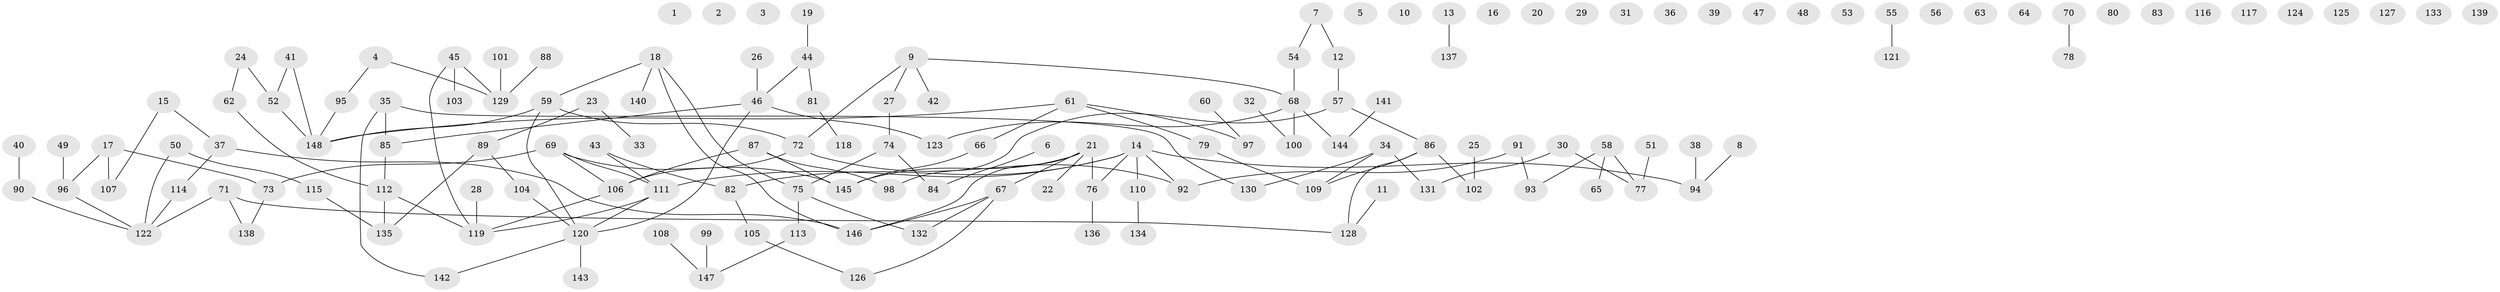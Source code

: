 // Generated by graph-tools (version 1.1) at 2025/40/03/09/25 04:40:47]
// undirected, 148 vertices, 146 edges
graph export_dot {
graph [start="1"]
  node [color=gray90,style=filled];
  1;
  2;
  3;
  4;
  5;
  6;
  7;
  8;
  9;
  10;
  11;
  12;
  13;
  14;
  15;
  16;
  17;
  18;
  19;
  20;
  21;
  22;
  23;
  24;
  25;
  26;
  27;
  28;
  29;
  30;
  31;
  32;
  33;
  34;
  35;
  36;
  37;
  38;
  39;
  40;
  41;
  42;
  43;
  44;
  45;
  46;
  47;
  48;
  49;
  50;
  51;
  52;
  53;
  54;
  55;
  56;
  57;
  58;
  59;
  60;
  61;
  62;
  63;
  64;
  65;
  66;
  67;
  68;
  69;
  70;
  71;
  72;
  73;
  74;
  75;
  76;
  77;
  78;
  79;
  80;
  81;
  82;
  83;
  84;
  85;
  86;
  87;
  88;
  89;
  90;
  91;
  92;
  93;
  94;
  95;
  96;
  97;
  98;
  99;
  100;
  101;
  102;
  103;
  104;
  105;
  106;
  107;
  108;
  109;
  110;
  111;
  112;
  113;
  114;
  115;
  116;
  117;
  118;
  119;
  120;
  121;
  122;
  123;
  124;
  125;
  126;
  127;
  128;
  129;
  130;
  131;
  132;
  133;
  134;
  135;
  136;
  137;
  138;
  139;
  140;
  141;
  142;
  143;
  144;
  145;
  146;
  147;
  148;
  4 -- 95;
  4 -- 129;
  6 -- 84;
  7 -- 12;
  7 -- 54;
  8 -- 94;
  9 -- 27;
  9 -- 42;
  9 -- 68;
  9 -- 72;
  11 -- 128;
  12 -- 57;
  13 -- 137;
  14 -- 76;
  14 -- 82;
  14 -- 92;
  14 -- 94;
  14 -- 110;
  14 -- 111;
  15 -- 37;
  15 -- 107;
  17 -- 73;
  17 -- 96;
  17 -- 107;
  18 -- 59;
  18 -- 75;
  18 -- 140;
  18 -- 146;
  19 -- 44;
  21 -- 22;
  21 -- 67;
  21 -- 76;
  21 -- 145;
  21 -- 146;
  23 -- 33;
  23 -- 89;
  24 -- 52;
  24 -- 62;
  25 -- 102;
  26 -- 46;
  27 -- 74;
  28 -- 119;
  30 -- 77;
  30 -- 131;
  32 -- 100;
  34 -- 109;
  34 -- 130;
  34 -- 131;
  35 -- 85;
  35 -- 130;
  35 -- 142;
  37 -- 114;
  37 -- 146;
  38 -- 94;
  40 -- 90;
  41 -- 52;
  41 -- 148;
  43 -- 82;
  43 -- 111;
  44 -- 46;
  44 -- 81;
  45 -- 103;
  45 -- 119;
  45 -- 129;
  46 -- 85;
  46 -- 120;
  46 -- 123;
  49 -- 96;
  50 -- 115;
  50 -- 122;
  51 -- 77;
  52 -- 148;
  54 -- 68;
  55 -- 121;
  57 -- 86;
  57 -- 98;
  58 -- 65;
  58 -- 77;
  58 -- 93;
  59 -- 72;
  59 -- 120;
  59 -- 148;
  60 -- 97;
  61 -- 66;
  61 -- 79;
  61 -- 97;
  61 -- 148;
  62 -- 112;
  66 -- 145;
  67 -- 126;
  67 -- 132;
  67 -- 146;
  68 -- 100;
  68 -- 123;
  68 -- 144;
  69 -- 73;
  69 -- 106;
  69 -- 111;
  69 -- 145;
  70 -- 78;
  71 -- 122;
  71 -- 128;
  71 -- 138;
  72 -- 92;
  72 -- 106;
  73 -- 138;
  74 -- 75;
  74 -- 84;
  75 -- 113;
  75 -- 132;
  76 -- 136;
  79 -- 109;
  81 -- 118;
  82 -- 105;
  85 -- 112;
  86 -- 102;
  86 -- 109;
  86 -- 128;
  87 -- 98;
  87 -- 106;
  87 -- 145;
  88 -- 129;
  89 -- 104;
  89 -- 135;
  90 -- 122;
  91 -- 92;
  91 -- 93;
  95 -- 148;
  96 -- 122;
  99 -- 147;
  101 -- 129;
  104 -- 120;
  105 -- 126;
  106 -- 119;
  108 -- 147;
  110 -- 134;
  111 -- 119;
  111 -- 120;
  112 -- 119;
  112 -- 135;
  113 -- 147;
  114 -- 122;
  115 -- 135;
  120 -- 142;
  120 -- 143;
  141 -- 144;
}
